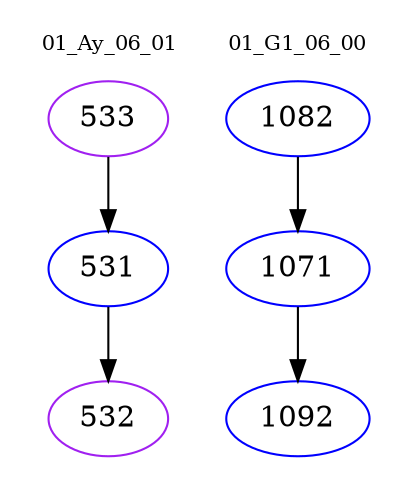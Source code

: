 digraph{
subgraph cluster_0 {
color = white
label = "01_Ay_06_01";
fontsize=10;
T0_533 [label="533", color="purple"]
T0_533 -> T0_531 [color="black"]
T0_531 [label="531", color="blue"]
T0_531 -> T0_532 [color="black"]
T0_532 [label="532", color="purple"]
}
subgraph cluster_1 {
color = white
label = "01_G1_06_00";
fontsize=10;
T1_1082 [label="1082", color="blue"]
T1_1082 -> T1_1071 [color="black"]
T1_1071 [label="1071", color="blue"]
T1_1071 -> T1_1092 [color="black"]
T1_1092 [label="1092", color="blue"]
}
}
